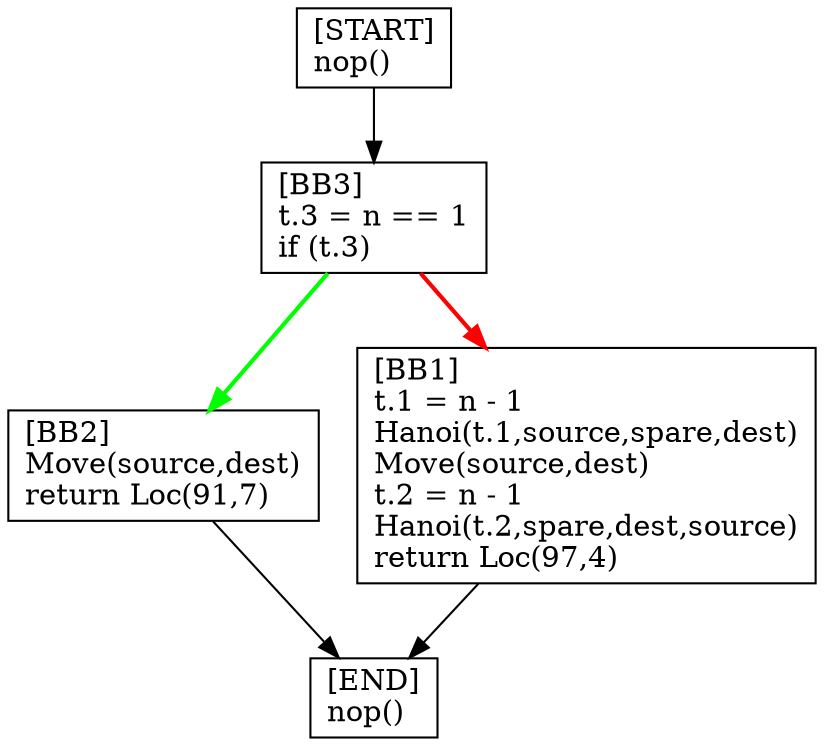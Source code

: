 digraph {
  node [shape=box]
  BB3 [label="[BB3]\lt.3 = n == 1\lif (t.3)\l"];
  BB2 [label="[BB2]\lMove(source,dest)\lreturn Loc(91,7)\l"];
  END [label="[END]\lnop()\l"];
  START [label="[START]\lnop()\l"];
  BB1 [label="[BB1]\lt.1 = n - 1\lHanoi(t.1,source,spare,dest)\lMove(source,dest)\lt.2 = n - 1\lHanoi(t.2,spare,dest,source)\lreturn Loc(97,4)\l"];
  BB2 -> END;
  BB1 -> END;
  START -> BB3;
  BB3 -> BB1 [color=red, penwidth=2];
  BB3 -> BB2 [color=green, penwidth=2];
}
